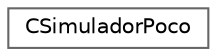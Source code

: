 digraph "Graphical Class Hierarchy"
{
 // LATEX_PDF_SIZE
  bgcolor="transparent";
  edge [fontname=Helvetica,fontsize=10,labelfontname=Helvetica,labelfontsize=10];
  node [fontname=Helvetica,fontsize=10,shape=box,height=0.2,width=0.4];
  rankdir="LR";
  Node0 [id="Node000000",label="CSimuladorPoco",height=0.2,width=0.4,color="grey40", fillcolor="white", style="filled",URL="$class_c_simulador_poco.html",tooltip=" "];
}
